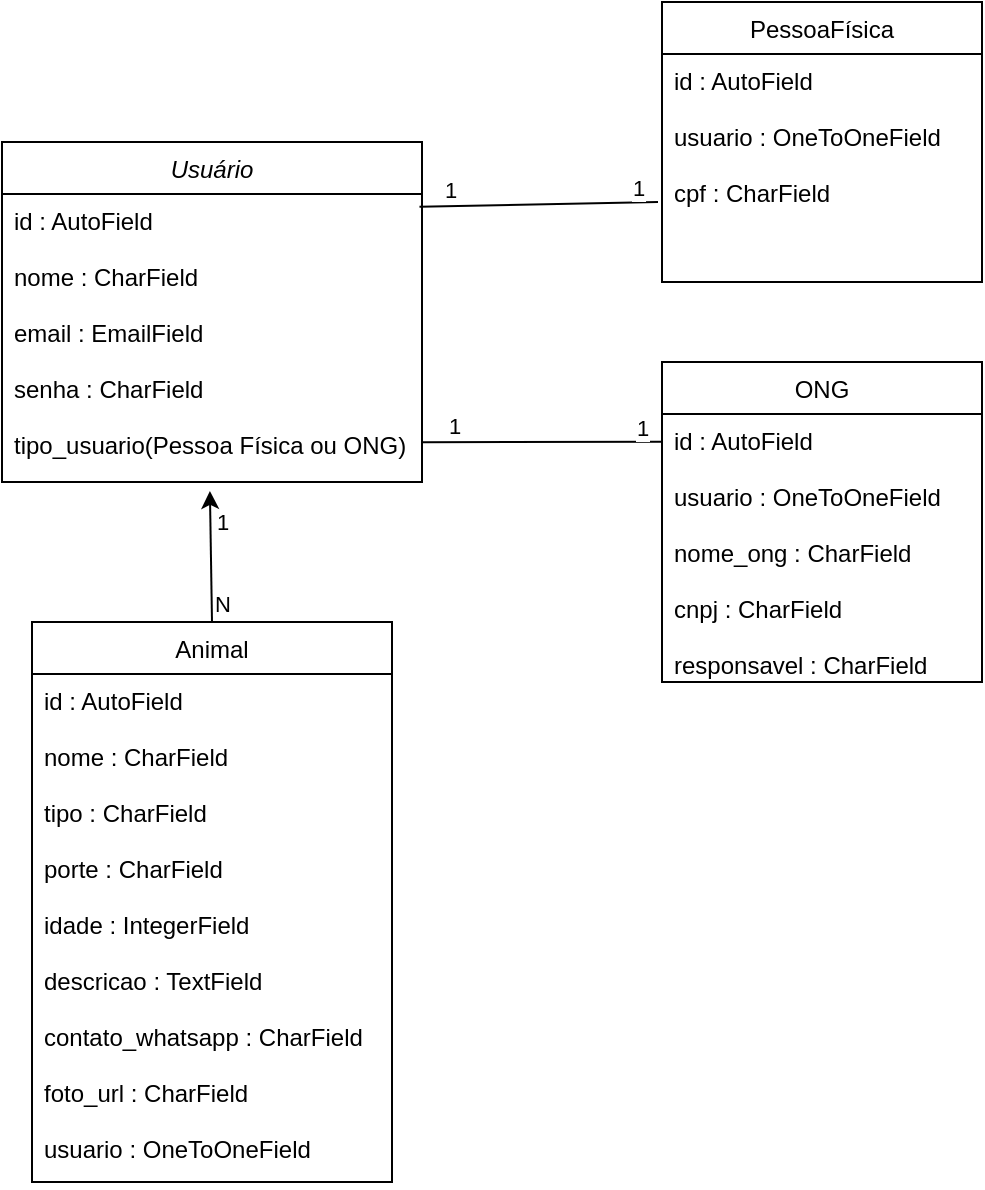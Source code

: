 <mxfile version="27.0.5">
  <diagram id="C5RBs43oDa-KdzZeNtuy" name="Page-1">
    <mxGraphModel grid="1" page="1" gridSize="10" guides="1" tooltips="1" connect="1" arrows="1" fold="1" pageScale="1" pageWidth="827" pageHeight="1169" math="0" shadow="0">
      <root>
        <mxCell id="WIyWlLk6GJQsqaUBKTNV-0" />
        <mxCell id="WIyWlLk6GJQsqaUBKTNV-1" parent="WIyWlLk6GJQsqaUBKTNV-0" />
        <mxCell id="zkfFHV4jXpPFQw0GAbJ--0" value="Usuário" style="swimlane;fontStyle=2;align=center;verticalAlign=top;childLayout=stackLayout;horizontal=1;startSize=26;horizontalStack=0;resizeParent=1;resizeLast=0;collapsible=1;marginBottom=0;rounded=0;shadow=0;strokeWidth=1;" vertex="1" parent="WIyWlLk6GJQsqaUBKTNV-1">
          <mxGeometry x="200" y="110" width="210" height="170" as="geometry">
            <mxRectangle x="230" y="140" width="160" height="26" as="alternateBounds" />
          </mxGeometry>
        </mxCell>
        <mxCell id="zkfFHV4jXpPFQw0GAbJ--1" value="id : AutoField&#xa;&#xa;nome : CharField&#xa;&#xa;email : EmailField&#xa;&#xa;senha : CharField&#xa;&#xa;tipo_usuario(Pessoa Física ou ONG)" style="text;align=left;verticalAlign=top;spacingLeft=4;spacingRight=4;overflow=hidden;rotatable=0;points=[[0,0.5],[1,0.5]];portConstraint=eastwest;" vertex="1" parent="zkfFHV4jXpPFQw0GAbJ--0">
          <mxGeometry y="26" width="210" height="144" as="geometry" />
        </mxCell>
        <mxCell id="zkfFHV4jXpPFQw0GAbJ--6" value="ONG" style="swimlane;fontStyle=0;align=center;verticalAlign=top;childLayout=stackLayout;horizontal=1;startSize=26;horizontalStack=0;resizeParent=1;resizeLast=0;collapsible=1;marginBottom=0;rounded=0;shadow=0;strokeWidth=1;" vertex="1" parent="WIyWlLk6GJQsqaUBKTNV-1">
          <mxGeometry x="530" y="220" width="160" height="160" as="geometry">
            <mxRectangle x="130" y="380" width="160" height="26" as="alternateBounds" />
          </mxGeometry>
        </mxCell>
        <mxCell id="zkfFHV4jXpPFQw0GAbJ--7" value="id : AutoField&#xa;&#xa;usuario : OneToOneField&#xa;&#xa;nome_ong : CharField&#xa;&#xa;cnpj : CharField&#xa;&#xa;responsavel : CharField" style="text;align=left;verticalAlign=top;spacingLeft=4;spacingRight=4;overflow=hidden;rotatable=0;points=[[0,0.5],[1,0.5]];portConstraint=eastwest;" vertex="1" parent="zkfFHV4jXpPFQw0GAbJ--6">
          <mxGeometry y="26" width="160" height="134" as="geometry" />
        </mxCell>
        <mxCell id="zkfFHV4jXpPFQw0GAbJ--13" value="Animal" style="swimlane;fontStyle=0;align=center;verticalAlign=top;childLayout=stackLayout;horizontal=1;startSize=26;horizontalStack=0;resizeParent=1;resizeLast=0;collapsible=1;marginBottom=0;rounded=0;shadow=0;strokeWidth=1;" vertex="1" parent="WIyWlLk6GJQsqaUBKTNV-1">
          <mxGeometry x="215" y="350" width="180" height="280" as="geometry">
            <mxRectangle x="340" y="380" width="170" height="26" as="alternateBounds" />
          </mxGeometry>
        </mxCell>
        <mxCell id="zkfFHV4jXpPFQw0GAbJ--14" value="id : AutoField&#xa;&#xa;nome : CharField&#xa;&#xa;tipo : CharField&#xa;&#xa;porte : CharField&#xa;&#xa;idade : IntegerField&#xa;&#xa;descricao : TextField&#xa;&#xa;contato_whatsapp : CharField&#xa;&#xa;foto_url : CharField&#xa;&#xa;usuario : OneToOneField" style="text;align=left;verticalAlign=top;spacingLeft=4;spacingRight=4;overflow=hidden;rotatable=0;points=[[0,0.5],[1,0.5]];portConstraint=eastwest;" vertex="1" parent="zkfFHV4jXpPFQw0GAbJ--13">
          <mxGeometry y="26" width="180" height="254" as="geometry" />
        </mxCell>
        <mxCell id="zkfFHV4jXpPFQw0GAbJ--17" value="PessoaFísica" style="swimlane;fontStyle=0;align=center;verticalAlign=top;childLayout=stackLayout;horizontal=1;startSize=26;horizontalStack=0;resizeParent=1;resizeLast=0;collapsible=1;marginBottom=0;rounded=0;shadow=0;strokeWidth=1;" vertex="1" parent="WIyWlLk6GJQsqaUBKTNV-1">
          <mxGeometry x="530" y="40" width="160" height="140" as="geometry">
            <mxRectangle x="550" y="140" width="160" height="26" as="alternateBounds" />
          </mxGeometry>
        </mxCell>
        <mxCell id="zkfFHV4jXpPFQw0GAbJ--18" value="id : AutoField&#xa;&#xa;usuario : OneToOneField&#xa;&#xa;cpf : CharField" style="text;align=left;verticalAlign=top;spacingLeft=4;spacingRight=4;overflow=hidden;rotatable=0;points=[[0,0.5],[1,0.5]];portConstraint=eastwest;" vertex="1" parent="zkfFHV4jXpPFQw0GAbJ--17">
          <mxGeometry y="26" width="160" height="94" as="geometry" />
        </mxCell>
        <mxCell id="XieLO9bjnXPIIstaBFbR-5" value="" style="endArrow=none;html=1;rounded=0;exitX=0.994;exitY=0.044;exitDx=0;exitDy=0;exitPerimeter=0;" edge="1" parent="WIyWlLk6GJQsqaUBKTNV-1" source="zkfFHV4jXpPFQw0GAbJ--1">
          <mxGeometry width="50" height="50" relative="1" as="geometry">
            <mxPoint x="460" y="420" as="sourcePoint" />
            <mxPoint x="528" y="140" as="targetPoint" />
          </mxGeometry>
        </mxCell>
        <mxCell id="XieLO9bjnXPIIstaBFbR-6" value="1" style="edgeLabel;html=1;align=center;verticalAlign=middle;resizable=0;points=[];" connectable="0" vertex="1" parent="XieLO9bjnXPIIstaBFbR-5">
          <mxGeometry x="-0.738" y="2" relative="1" as="geometry">
            <mxPoint y="-6" as="offset" />
          </mxGeometry>
        </mxCell>
        <mxCell id="XieLO9bjnXPIIstaBFbR-7" value="1" style="edgeLabel;html=1;align=center;verticalAlign=middle;resizable=0;points=[];" connectable="0" vertex="1" parent="XieLO9bjnXPIIstaBFbR-5">
          <mxGeometry x="0.826" relative="1" as="geometry">
            <mxPoint y="-7" as="offset" />
          </mxGeometry>
        </mxCell>
        <mxCell id="XieLO9bjnXPIIstaBFbR-16" value="" style="endArrow=none;html=1;rounded=0;exitX=1;exitY=0.862;exitDx=0;exitDy=0;entryX=0;entryY=0.104;entryDx=0;entryDy=0;exitPerimeter=0;entryPerimeter=0;" edge="1" parent="WIyWlLk6GJQsqaUBKTNV-1" source="zkfFHV4jXpPFQw0GAbJ--1" target="zkfFHV4jXpPFQw0GAbJ--7">
          <mxGeometry width="50" height="50" relative="1" as="geometry">
            <mxPoint x="420" y="218" as="sourcePoint" />
            <mxPoint x="538" y="217" as="targetPoint" />
          </mxGeometry>
        </mxCell>
        <mxCell id="XieLO9bjnXPIIstaBFbR-17" value="1" style="edgeLabel;html=1;align=center;verticalAlign=middle;resizable=0;points=[];" connectable="0" vertex="1" parent="XieLO9bjnXPIIstaBFbR-16">
          <mxGeometry x="-0.738" y="2" relative="1" as="geometry">
            <mxPoint y="-6" as="offset" />
          </mxGeometry>
        </mxCell>
        <mxCell id="XieLO9bjnXPIIstaBFbR-18" value="1" style="edgeLabel;html=1;align=center;verticalAlign=middle;resizable=0;points=[];" connectable="0" vertex="1" parent="XieLO9bjnXPIIstaBFbR-16">
          <mxGeometry x="0.826" relative="1" as="geometry">
            <mxPoint y="-7" as="offset" />
          </mxGeometry>
        </mxCell>
        <mxCell id="XieLO9bjnXPIIstaBFbR-19" style="rounded=0;orthogonalLoop=1;jettySize=auto;html=1;exitX=0.5;exitY=0;exitDx=0;exitDy=0;entryX=0.495;entryY=1.031;entryDx=0;entryDy=0;entryPerimeter=0;" edge="1" parent="WIyWlLk6GJQsqaUBKTNV-1" source="zkfFHV4jXpPFQw0GAbJ--13" target="zkfFHV4jXpPFQw0GAbJ--1">
          <mxGeometry relative="1" as="geometry" />
        </mxCell>
        <mxCell id="XieLO9bjnXPIIstaBFbR-20" value="N" style="edgeLabel;html=1;align=center;verticalAlign=middle;resizable=0;points=[];" connectable="0" vertex="1" parent="XieLO9bjnXPIIstaBFbR-19">
          <mxGeometry x="-0.733" relative="1" as="geometry">
            <mxPoint x="5" as="offset" />
          </mxGeometry>
        </mxCell>
        <mxCell id="XieLO9bjnXPIIstaBFbR-21" value="1" style="edgeLabel;html=1;align=center;verticalAlign=middle;resizable=0;points=[];" connectable="0" vertex="1" parent="XieLO9bjnXPIIstaBFbR-19">
          <mxGeometry x="0.53" relative="1" as="geometry">
            <mxPoint x="6" as="offset" />
          </mxGeometry>
        </mxCell>
      </root>
    </mxGraphModel>
  </diagram>
</mxfile>
